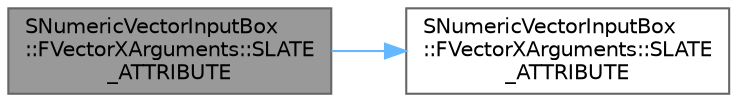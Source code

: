 digraph "SNumericVectorInputBox::FVectorXArguments::SLATE_ATTRIBUTE"
{
 // INTERACTIVE_SVG=YES
 // LATEX_PDF_SIZE
  bgcolor="transparent";
  edge [fontname=Helvetica,fontsize=10,labelfontname=Helvetica,labelfontsize=10];
  node [fontname=Helvetica,fontsize=10,shape=box,height=0.2,width=0.4];
  rankdir="LR";
  Node1 [id="Node000001",label="SNumericVectorInputBox\l::FVectorXArguments::SLATE\l_ATTRIBUTE",height=0.2,width=0.4,color="gray40", fillcolor="grey60", style="filled", fontcolor="black",tooltip="The DisplayName of the X component of the vector."];
  Node1 -> Node2 [id="edge1_Node000001_Node000002",color="steelblue1",style="solid",tooltip=" "];
  Node2 [id="Node000002",label="SNumericVectorInputBox\l::FVectorXArguments::SLATE\l_ATTRIBUTE",height=0.2,width=0.4,color="grey40", fillcolor="white", style="filled",URL="$d6/d09/structSNumericVectorInputBox_1_1FVectorXArguments.html#a23413b97cfa856b32652b8f32129075f",tooltip="X Component of the vector."];
}
